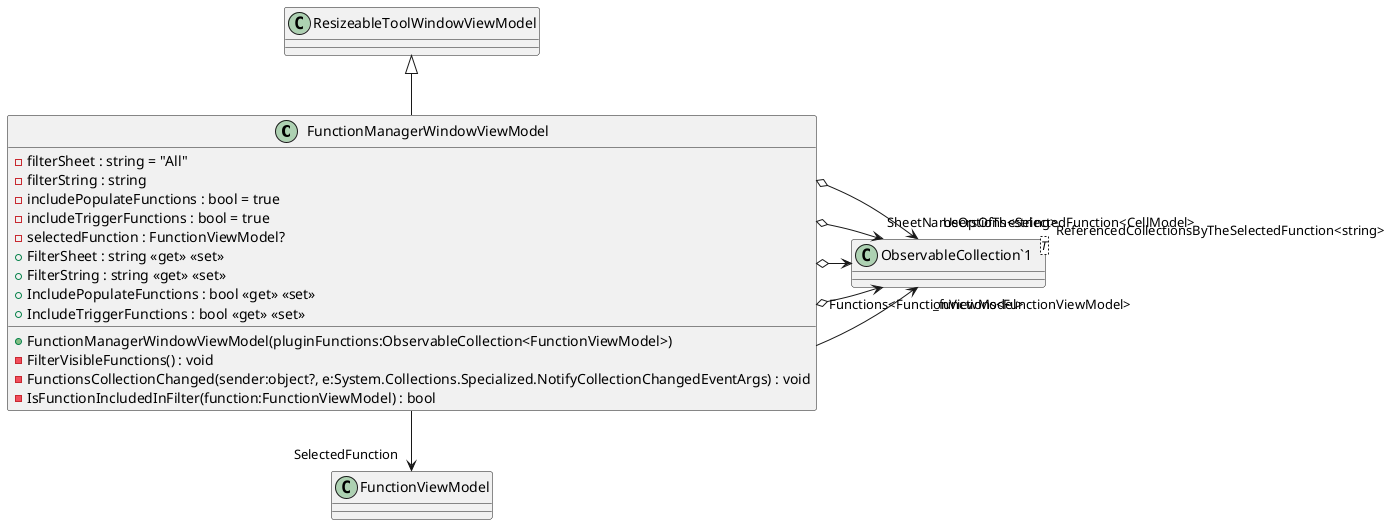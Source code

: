 @startuml
class FunctionManagerWindowViewModel {
    - filterSheet : string = "All"
    - filterString : string
    - includePopulateFunctions : bool = true
    - includeTriggerFunctions : bool = true
    - selectedFunction : FunctionViewModel?
    + FunctionManagerWindowViewModel(pluginFunctions:ObservableCollection<FunctionViewModel>)
    + FilterSheet : string <<get>> <<set>>
    + FilterString : string <<get>> <<set>>
    + IncludePopulateFunctions : bool <<get>> <<set>>
    + IncludeTriggerFunctions : bool <<get>> <<set>>
    - FilterVisibleFunctions() : void
    - FunctionsCollectionChanged(sender:object?, e:System.Collections.Specialized.NotifyCollectionChangedEventArgs) : void
    - IsFunctionIncludedInFilter(function:FunctionViewModel) : bool
}
class "ObservableCollection`1"<T> {
}
ResizeableToolWindowViewModel <|-- FunctionManagerWindowViewModel
FunctionManagerWindowViewModel --> "_functions<FunctionViewModel>" "ObservableCollection`1"
FunctionManagerWindowViewModel o-> "Functions<FunctionViewModel>" "ObservableCollection`1"
FunctionManagerWindowViewModel o-> "ReferencedCollectionsByTheSelectedFunction<string>" "ObservableCollection`1"
FunctionManagerWindowViewModel --> "SelectedFunction" FunctionViewModel
FunctionManagerWindowViewModel o-> "SheetNameOptions<string>" "ObservableCollection`1"
FunctionManagerWindowViewModel o-> "UsersOfTheSelectedFunction<CellModel>" "ObservableCollection`1"
@enduml

